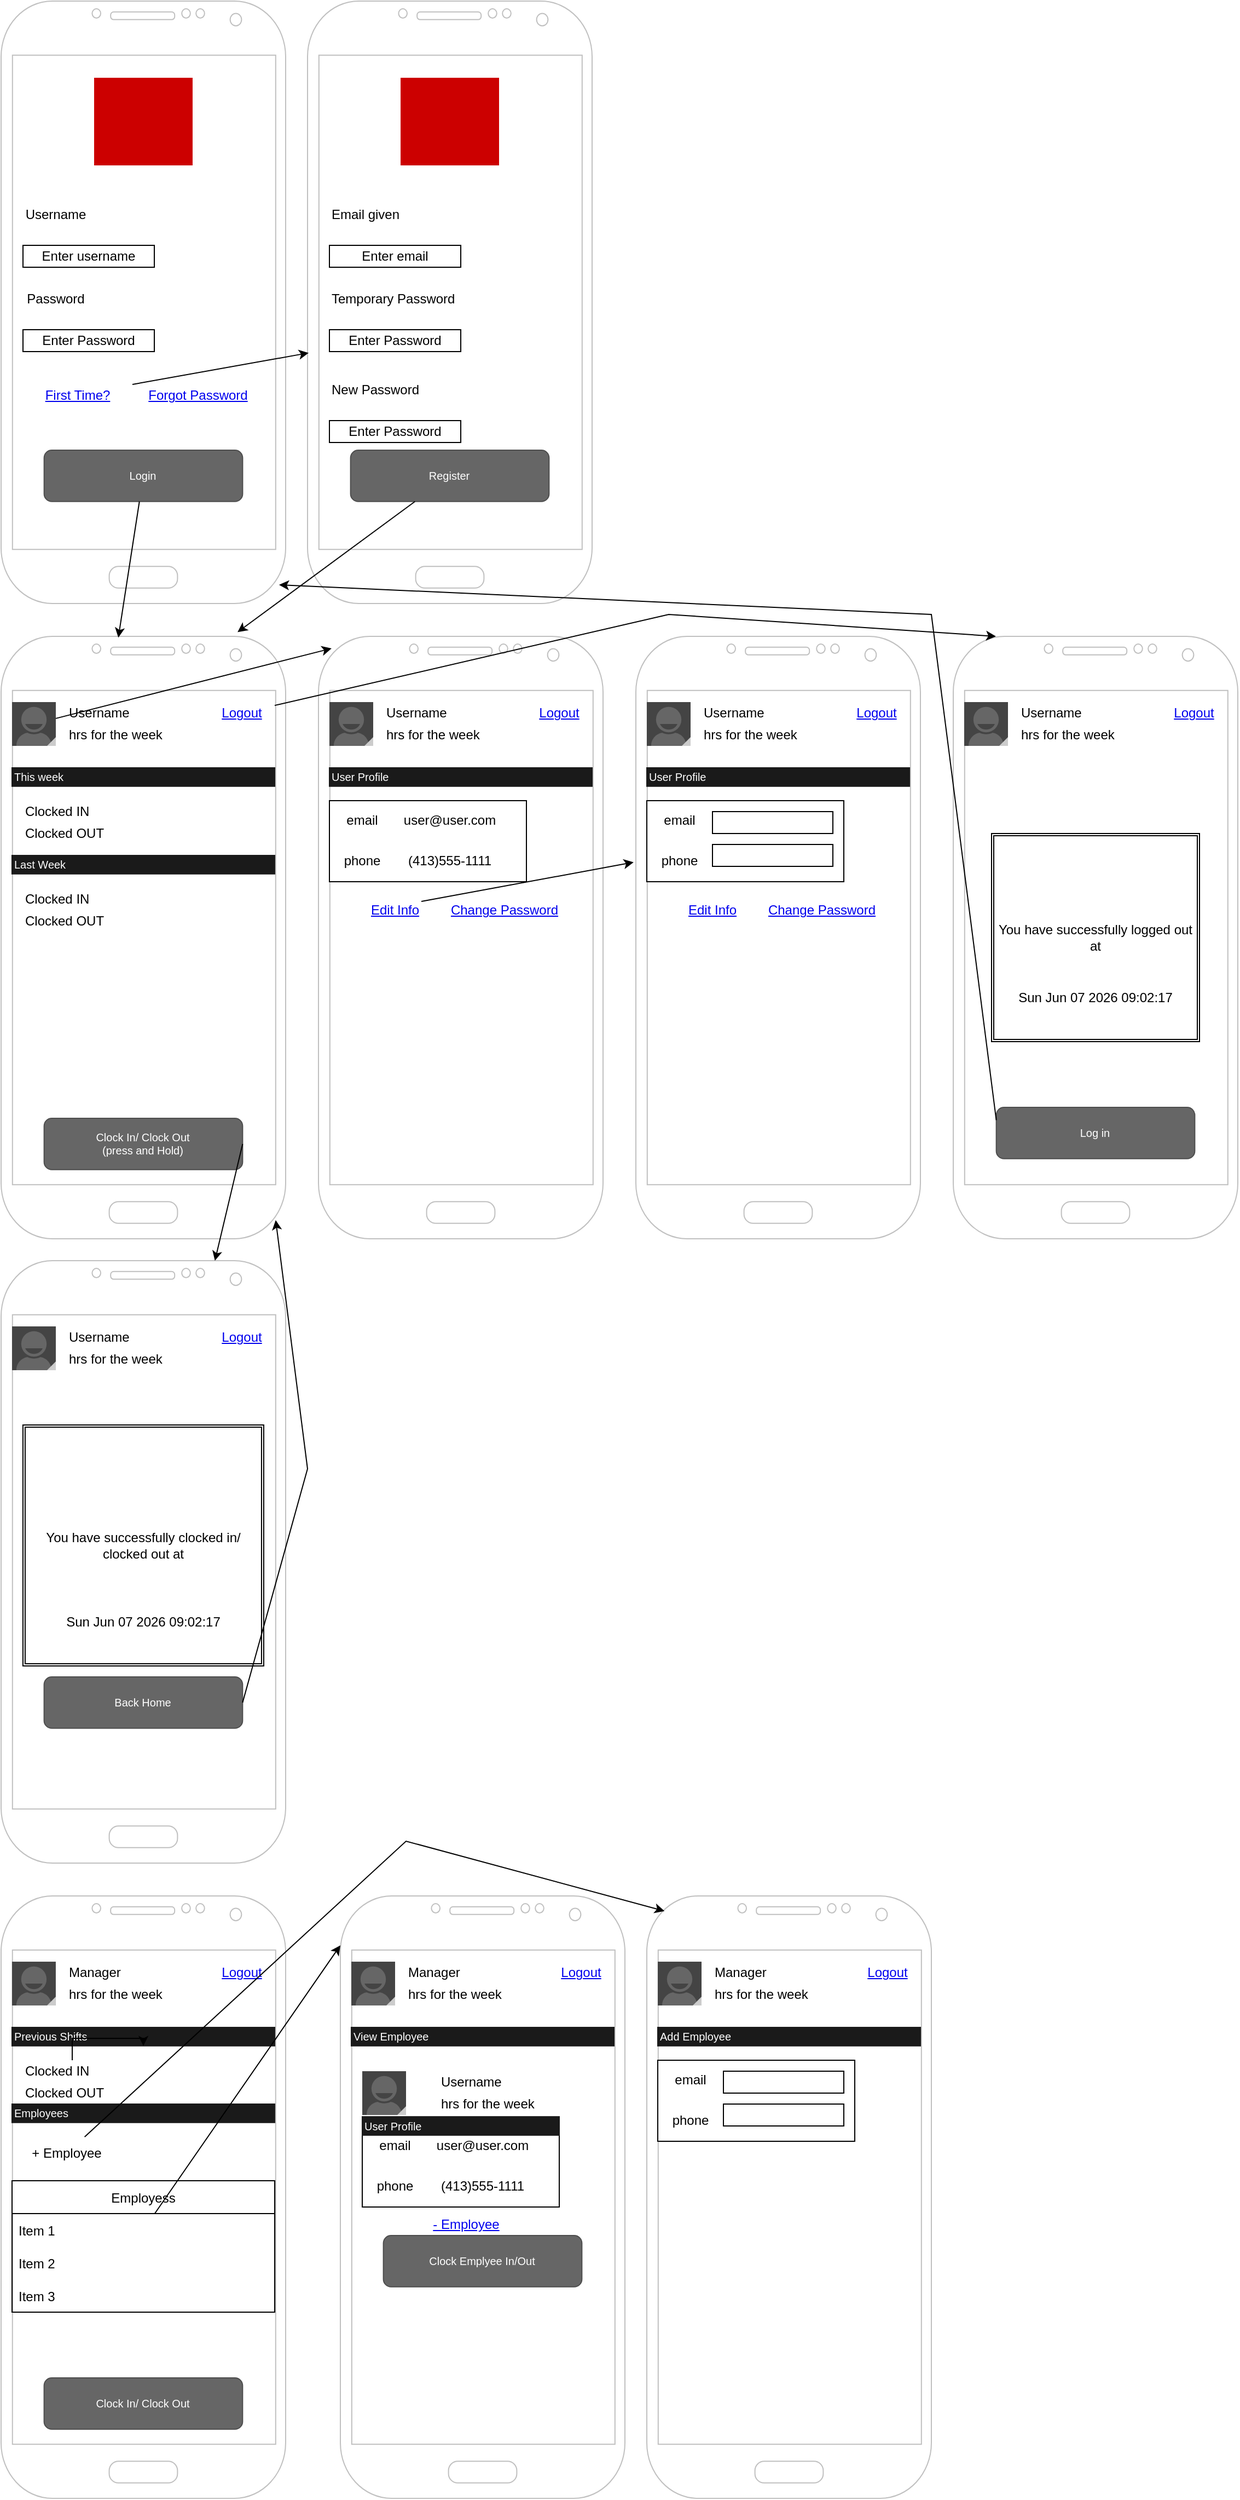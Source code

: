 <mxfile version="20.3.0" type="device"><diagram name="Page-1" id="03018318-947c-dd8e-b7a3-06fadd420f32"><mxGraphModel dx="1422" dy="865" grid="1" gridSize="10" guides="1" tooltips="1" connect="1" arrows="1" fold="1" page="1" pageScale="1" pageWidth="1100" pageHeight="850" background="#ffffff" math="0" shadow="0"><root><mxCell id="0"/><mxCell id="1" parent="0"/><object label="" Page="Login" id="pfdu6XXzdS_QAizjzjNZ-6"><mxCell style="verticalLabelPosition=bottom;verticalAlign=top;html=1;shadow=0;dashed=0;strokeWidth=1;shape=mxgraph.android.phone2;strokeColor=#c0c0c0;" parent="1" vertex="1"><mxGeometry x="10" y="120" width="260" height="550" as="geometry"/></mxCell></object><mxCell id="pfdu6XXzdS_QAizjzjNZ-2" value="Enter username" style="rounded=0;whiteSpace=wrap;html=1;" parent="1" vertex="1"><mxGeometry x="30" y="343" width="120" height="20" as="geometry"/></mxCell><mxCell id="pfdu6XXzdS_QAizjzjNZ-3" value="Username" style="text;html=1;strokeColor=none;fillColor=none;align=center;verticalAlign=middle;whiteSpace=wrap;rounded=0;" parent="1" vertex="1"><mxGeometry x="30" y="300" width="60" height="30" as="geometry"/></mxCell><mxCell id="pfdu6XXzdS_QAizjzjNZ-4" value="Password" style="text;html=1;strokeColor=none;fillColor=none;align=center;verticalAlign=middle;whiteSpace=wrap;rounded=0;" parent="1" vertex="1"><mxGeometry x="30" y="377" width="60" height="30" as="geometry"/></mxCell><mxCell id="pfdu6XXzdS_QAizjzjNZ-5" value="Enter Password" style="rounded=0;whiteSpace=wrap;html=1;" parent="1" vertex="1"><mxGeometry x="30" y="420" width="120" height="20" as="geometry"/></mxCell><object label="" Page="First Time" id="pfdu6XXzdS_QAizjzjNZ-8"><mxCell style="verticalLabelPosition=bottom;verticalAlign=top;html=1;shadow=0;dashed=0;strokeWidth=1;shape=mxgraph.android.phone2;strokeColor=#c0c0c0;" parent="1" vertex="1"><mxGeometry x="290" y="120" width="260" height="550" as="geometry"/></mxCell></object><object label="" Page="User Home" id="pfdu6XXzdS_QAizjzjNZ-9"><mxCell style="verticalLabelPosition=bottom;verticalAlign=top;html=1;shadow=0;dashed=0;strokeWidth=1;shape=mxgraph.android.phone2;strokeColor=#c0c0c0;" parent="1" vertex="1"><mxGeometry x="10" y="700" width="260" height="550" as="geometry"/></mxCell></object><mxCell id="pfdu6XXzdS_QAizjzjNZ-10" value="Clock In/ Clock Out&lt;br&gt;(press and Hold)" style="rounded=1;html=1;shadow=0;dashed=0;whiteSpace=wrap;fontSize=10;fillColor=#666666;align=center;strokeColor=#4D4D4D;fontColor=#ffffff;" parent="1" vertex="1"><mxGeometry x="49.31" y="1140" width="181.37" height="46.88" as="geometry"/></mxCell><mxCell id="pfdu6XXzdS_QAizjzjNZ-12" value="This week" style="whiteSpace=wrap;html=1;shadow=0;dashed=0;fontSize=10;align=left;fillColor=#1A1A1A;strokeColor=#1A1A1A;fontColor=#FFFFFF;" parent="1" vertex="1"><mxGeometry x="20" y="820" width="240" height="16.88" as="geometry"/></mxCell><mxCell id="pfdu6XXzdS_QAizjzjNZ-14" value="" style="verticalLabelPosition=bottom;verticalAlign=top;html=1;shadow=0;dashed=0;strokeWidth=1;shape=mxgraph.android.contact_badge_normal;sketch=0;" parent="1" vertex="1"><mxGeometry x="20" y="760" width="40" height="40" as="geometry"/></mxCell><mxCell id="pfdu6XXzdS_QAizjzjNZ-15" value="Username" style="text;html=1;strokeColor=none;fillColor=none;align=left;verticalAlign=middle;whiteSpace=wrap;rounded=0;" parent="1" vertex="1"><mxGeometry x="70" y="760" width="110" height="20" as="geometry"/></mxCell><mxCell id="pfdu6XXzdS_QAizjzjNZ-16" value="hrs for the week" style="text;html=1;strokeColor=none;fillColor=none;align=left;verticalAlign=middle;whiteSpace=wrap;rounded=0;" parent="1" vertex="1"><mxGeometry x="70" y="780" width="110" height="20" as="geometry"/></mxCell><mxCell id="pfdu6XXzdS_QAizjzjNZ-17" value="Clocked IN" style="text;html=1;strokeColor=none;fillColor=none;align=left;verticalAlign=middle;whiteSpace=wrap;rounded=0;" parent="1" vertex="1"><mxGeometry x="30" y="850" width="90" height="20" as="geometry"/></mxCell><mxCell id="pfdu6XXzdS_QAizjzjNZ-19" value="Clocked OUT" style="text;html=1;strokeColor=none;fillColor=none;align=left;verticalAlign=middle;whiteSpace=wrap;rounded=0;" parent="1" vertex="1"><mxGeometry x="30" y="870" width="90" height="20" as="geometry"/></mxCell><mxCell id="pfdu6XXzdS_QAizjzjNZ-20" value="" style="verticalLabelPosition=bottom;verticalAlign=top;html=1;shadow=0;dashed=0;strokeWidth=1;shape=mxgraph.android.phone2;strokeColor=#c0c0c0;" parent="1" vertex="1"><mxGeometry x="9.98" y="1850" width="260" height="550" as="geometry"/></mxCell><mxCell id="pfdu6XXzdS_QAizjzjNZ-21" value="Clock In/ Clock Out" style="rounded=1;html=1;shadow=0;dashed=0;whiteSpace=wrap;fontSize=10;fillColor=#666666;align=center;strokeColor=#4D4D4D;fontColor=#ffffff;" parent="1" vertex="1"><mxGeometry x="49.29" y="2290" width="181.37" height="46.88" as="geometry"/></mxCell><mxCell id="pfdu6XXzdS_QAizjzjNZ-22" value="Previous Shifts" style="whiteSpace=wrap;html=1;shadow=0;dashed=0;fontSize=10;align=left;fillColor=#1A1A1A;strokeColor=#1A1A1A;fontColor=#FFFFFF;" parent="1" vertex="1"><mxGeometry x="19.98" y="1970" width="240" height="16.88" as="geometry"/></mxCell><mxCell id="pfdu6XXzdS_QAizjzjNZ-26" value="" style="edgeStyle=orthogonalEdgeStyle;rounded=0;orthogonalLoop=1;jettySize=auto;html=1;" parent="1" source="pfdu6XXzdS_QAizjzjNZ-27" target="pfdu6XXzdS_QAizjzjNZ-22" edge="1"><mxGeometry relative="1" as="geometry"/></mxCell><mxCell id="pfdu6XXzdS_QAizjzjNZ-27" value="Clocked IN" style="text;html=1;strokeColor=none;fillColor=none;align=left;verticalAlign=middle;whiteSpace=wrap;rounded=0;" parent="1" vertex="1"><mxGeometry x="29.98" y="2000" width="90" height="20" as="geometry"/></mxCell><mxCell id="pfdu6XXzdS_QAizjzjNZ-28" value="Clocked OUT" style="text;html=1;strokeColor=none;fillColor=none;align=left;verticalAlign=middle;whiteSpace=wrap;rounded=0;" parent="1" vertex="1"><mxGeometry x="29.98" y="2020" width="90" height="20" as="geometry"/></mxCell><mxCell id="pfdu6XXzdS_QAizjzjNZ-29" value="Employees" style="whiteSpace=wrap;html=1;shadow=0;dashed=0;fontSize=10;align=left;fillColor=#1A1A1A;strokeColor=#1A1A1A;fontColor=#FFFFFF;" parent="1" vertex="1"><mxGeometry x="19.97" y="2040" width="240" height="16.88" as="geometry"/></mxCell><mxCell id="pfdu6XXzdS_QAizjzjNZ-30" value="Employess" style="swimlane;fontStyle=0;childLayout=stackLayout;horizontal=1;startSize=30;horizontalStack=0;resizeParent=1;resizeParentMax=0;resizeLast=0;collapsible=1;marginBottom=0;" parent="1" vertex="1"><mxGeometry x="20" y="2110" width="240" height="120" as="geometry"><mxRectangle x="20" y="2110" width="60" height="30" as="alternateBounds"/></mxGeometry></mxCell><mxCell id="pfdu6XXzdS_QAizjzjNZ-31" value="Item 1" style="text;strokeColor=none;fillColor=none;align=left;verticalAlign=middle;spacingLeft=4;spacingRight=4;overflow=hidden;points=[[0,0.5],[1,0.5]];portConstraint=eastwest;rotatable=0;" parent="pfdu6XXzdS_QAizjzjNZ-30" vertex="1"><mxGeometry y="30" width="240" height="30" as="geometry"/></mxCell><mxCell id="pfdu6XXzdS_QAizjzjNZ-32" value="Item 2" style="text;strokeColor=none;fillColor=none;align=left;verticalAlign=middle;spacingLeft=4;spacingRight=4;overflow=hidden;points=[[0,0.5],[1,0.5]];portConstraint=eastwest;rotatable=0;" parent="pfdu6XXzdS_QAizjzjNZ-30" vertex="1"><mxGeometry y="60" width="240" height="30" as="geometry"/></mxCell><mxCell id="pfdu6XXzdS_QAizjzjNZ-33" value="Item 3" style="text;strokeColor=none;fillColor=none;align=left;verticalAlign=middle;spacingLeft=4;spacingRight=4;overflow=hidden;points=[[0,0.5],[1,0.5]];portConstraint=eastwest;rotatable=0;" parent="pfdu6XXzdS_QAizjzjNZ-30" vertex="1"><mxGeometry y="90" width="240" height="30" as="geometry"/></mxCell><object label="" Page="User Profile" id="pfdu6XXzdS_QAizjzjNZ-34"><mxCell style="verticalLabelPosition=bottom;verticalAlign=top;html=1;shadow=0;dashed=0;strokeWidth=1;shape=mxgraph.android.phone2;strokeColor=#c0c0c0;" parent="1" vertex="1"><mxGeometry x="300" y="700" width="260" height="550" as="geometry"/></mxCell></object><mxCell id="pfdu6XXzdS_QAizjzjNZ-37" value="" style="verticalLabelPosition=bottom;verticalAlign=top;html=1;shadow=0;dashed=0;strokeWidth=1;shape=mxgraph.android.contact_badge_normal;sketch=0;" parent="1" vertex="1"><mxGeometry x="310" y="760" width="40" height="40" as="geometry"/></mxCell><mxCell id="pfdu6XXzdS_QAizjzjNZ-38" value="Username" style="text;html=1;strokeColor=none;fillColor=none;align=left;verticalAlign=middle;whiteSpace=wrap;rounded=0;" parent="1" vertex="1"><mxGeometry x="360" y="760" width="110" height="20" as="geometry"/></mxCell><mxCell id="pfdu6XXzdS_QAizjzjNZ-39" value="hrs for the week" style="text;html=1;strokeColor=none;fillColor=none;align=left;verticalAlign=middle;whiteSpace=wrap;rounded=0;" parent="1" vertex="1"><mxGeometry x="360" y="780" width="110" height="20" as="geometry"/></mxCell><mxCell id="pfdu6XXzdS_QAizjzjNZ-43" value="User Profile" style="whiteSpace=wrap;html=1;shadow=0;dashed=0;fontSize=10;align=left;fillColor=#1A1A1A;strokeColor=#1A1A1A;fontColor=#FFFFFF;" parent="1" vertex="1"><mxGeometry x="310" y="820" width="240" height="16.88" as="geometry"/></mxCell><mxCell id="pfdu6XXzdS_QAizjzjNZ-44" value="" style="shape=table;html=1;whiteSpace=wrap;startSize=0;container=1;collapsible=0;childLayout=tableLayout;columnLines=0;rowLines=0;" parent="1" vertex="1"><mxGeometry x="310" y="850" width="180" height="74" as="geometry"/></mxCell><mxCell id="pfdu6XXzdS_QAizjzjNZ-45" value="" style="shape=tableRow;horizontal=0;startSize=0;swimlaneHead=0;swimlaneBody=0;top=0;left=0;bottom=0;right=0;collapsible=0;dropTarget=0;fillColor=none;points=[[0,0.5],[1,0.5]];portConstraint=eastwest;" parent="pfdu6XXzdS_QAizjzjNZ-44" vertex="1"><mxGeometry width="180" height="36" as="geometry"/></mxCell><mxCell id="pfdu6XXzdS_QAizjzjNZ-46" value="email" style="shape=partialRectangle;html=1;whiteSpace=wrap;connectable=0;fillColor=none;top=0;left=0;bottom=0;right=0;overflow=hidden;fontSize=12;" parent="pfdu6XXzdS_QAizjzjNZ-45" vertex="1"><mxGeometry width="60" height="36" as="geometry"><mxRectangle width="60" height="36" as="alternateBounds"/></mxGeometry></mxCell><mxCell id="pfdu6XXzdS_QAizjzjNZ-47" value="user@user.com" style="shape=partialRectangle;html=1;whiteSpace=wrap;connectable=0;fillColor=none;top=0;left=0;bottom=0;right=0;overflow=hidden;fontSize=12;" parent="pfdu6XXzdS_QAizjzjNZ-45" vertex="1"><mxGeometry x="60" width="100" height="36" as="geometry"><mxRectangle width="100" height="36" as="alternateBounds"/></mxGeometry></mxCell><mxCell id="pfdu6XXzdS_QAizjzjNZ-48" value="" style="shape=partialRectangle;html=1;whiteSpace=wrap;connectable=0;fillColor=none;top=0;left=0;bottom=0;right=0;overflow=hidden;fontSize=12;" parent="pfdu6XXzdS_QAizjzjNZ-45" vertex="1"><mxGeometry x="160" width="20" height="36" as="geometry"><mxRectangle width="20" height="36" as="alternateBounds"/></mxGeometry></mxCell><mxCell id="pfdu6XXzdS_QAizjzjNZ-49" value="" style="shape=tableRow;horizontal=0;startSize=0;swimlaneHead=0;swimlaneBody=0;top=0;left=0;bottom=0;right=0;collapsible=0;dropTarget=0;fillColor=none;points=[[0,0.5],[1,0.5]];portConstraint=eastwest;" parent="pfdu6XXzdS_QAizjzjNZ-44" vertex="1"><mxGeometry y="36" width="180" height="38" as="geometry"/></mxCell><mxCell id="pfdu6XXzdS_QAizjzjNZ-50" value="phone" style="shape=partialRectangle;html=1;whiteSpace=wrap;connectable=0;fillColor=none;top=0;left=0;bottom=0;right=0;overflow=hidden;fontSize=12;" parent="pfdu6XXzdS_QAizjzjNZ-49" vertex="1"><mxGeometry width="60" height="38" as="geometry"><mxRectangle width="60" height="38" as="alternateBounds"/></mxGeometry></mxCell><mxCell id="pfdu6XXzdS_QAizjzjNZ-51" value="(413)555-1111" style="shape=partialRectangle;html=1;whiteSpace=wrap;connectable=0;fillColor=none;top=0;left=0;bottom=0;right=0;overflow=hidden;fontSize=12;" parent="pfdu6XXzdS_QAizjzjNZ-49" vertex="1"><mxGeometry x="60" width="100" height="38" as="geometry"><mxRectangle width="100" height="38" as="alternateBounds"/></mxGeometry></mxCell><mxCell id="pfdu6XXzdS_QAizjzjNZ-52" value="" style="shape=partialRectangle;html=1;whiteSpace=wrap;connectable=0;fillColor=none;top=0;left=0;bottom=0;right=0;overflow=hidden;fontSize=12;" parent="pfdu6XXzdS_QAizjzjNZ-49" vertex="1"><mxGeometry x="160" width="20" height="38" as="geometry"><mxRectangle width="20" height="38" as="alternateBounds"/></mxGeometry></mxCell><mxCell id="pfdu6XXzdS_QAizjzjNZ-57" style="edgeStyle=orthogonalEdgeStyle;rounded=0;orthogonalLoop=1;jettySize=auto;html=1;exitX=1;exitY=0.5;exitDx=0;exitDy=0;" parent="pfdu6XXzdS_QAizjzjNZ-44" source="pfdu6XXzdS_QAizjzjNZ-45" target="pfdu6XXzdS_QAizjzjNZ-45" edge="1"><mxGeometry relative="1" as="geometry"/></mxCell><UserObject label="Logout" link="https://www.draw.io" id="pfdu6XXzdS_QAizjzjNZ-70"><mxCell style="text;html=1;strokeColor=none;fillColor=none;whiteSpace=wrap;align=center;verticalAlign=middle;fontColor=#0000EE;fontStyle=4;" parent="1" vertex="1"><mxGeometry x="200" y="760" width="60" height="20" as="geometry"/></mxCell></UserObject><UserObject label="Logout" link="https://www.draw.io" id="pfdu6XXzdS_QAizjzjNZ-71"><mxCell style="text;html=1;strokeColor=none;fillColor=none;whiteSpace=wrap;align=center;verticalAlign=middle;fontColor=#0000EE;fontStyle=4;" parent="1" vertex="1"><mxGeometry x="490" y="760" width="60" height="20" as="geometry"/></mxCell></UserObject><UserObject label="Edit Info" link="https://www.draw.io" id="pfdu6XXzdS_QAizjzjNZ-72"><mxCell style="text;html=1;strokeColor=none;fillColor=none;whiteSpace=wrap;align=center;verticalAlign=middle;fontColor=#0000EE;fontStyle=4;" parent="1" vertex="1"><mxGeometry x="340" y="940" width="60" height="20" as="geometry"/></mxCell></UserObject><UserObject label="Change Password" link="https://www.draw.io" id="pfdu6XXzdS_QAizjzjNZ-73"><mxCell style="text;html=1;strokeColor=none;fillColor=none;whiteSpace=wrap;align=center;verticalAlign=middle;fontColor=#0000EE;fontStyle=4;" parent="1" vertex="1"><mxGeometry x="410" y="940" width="120" height="20" as="geometry"/></mxCell></UserObject><mxCell id="pfdu6XXzdS_QAizjzjNZ-74" value="" style="verticalLabelPosition=bottom;verticalAlign=top;html=1;shadow=0;dashed=0;strokeWidth=1;strokeColor=none;shape=rect;fillColor=#cc0000;" parent="1" vertex="1"><mxGeometry x="94.99" y="190" width="89.99" height="80" as="geometry"/></mxCell><UserObject label="First Time?" link="https://www.draw.io" id="pfdu6XXzdS_QAizjzjNZ-75"><mxCell style="text;html=1;strokeColor=none;fillColor=none;whiteSpace=wrap;align=center;verticalAlign=middle;fontColor=#0000EE;fontStyle=4;" parent="1" vertex="1"><mxGeometry x="30" y="460" width="100" height="40" as="geometry"/></mxCell></UserObject><mxCell id="pfdu6XXzdS_QAizjzjNZ-76" value="Enter email" style="rounded=0;whiteSpace=wrap;html=1;" parent="1" vertex="1"><mxGeometry x="310" y="343" width="120" height="20" as="geometry"/></mxCell><mxCell id="pfdu6XXzdS_QAizjzjNZ-77" value="Email given&amp;nbsp;" style="text;html=1;strokeColor=none;fillColor=none;align=left;verticalAlign=middle;whiteSpace=wrap;rounded=0;" parent="1" vertex="1"><mxGeometry x="310" y="300" width="110" height="30" as="geometry"/></mxCell><mxCell id="pfdu6XXzdS_QAizjzjNZ-78" value="Temporary Password" style="text;html=1;strokeColor=none;fillColor=none;align=left;verticalAlign=middle;whiteSpace=wrap;rounded=0;" parent="1" vertex="1"><mxGeometry x="310" y="377" width="180" height="30" as="geometry"/></mxCell><mxCell id="pfdu6XXzdS_QAizjzjNZ-79" value="Enter Password" style="rounded=0;whiteSpace=wrap;html=1;" parent="1" vertex="1"><mxGeometry x="310" y="420" width="120" height="20" as="geometry"/></mxCell><mxCell id="pfdu6XXzdS_QAizjzjNZ-80" value="Login" style="rounded=1;html=1;shadow=0;dashed=0;whiteSpace=wrap;fontSize=10;fillColor=#666666;align=center;strokeColor=#4D4D4D;fontColor=#ffffff;" parent="1" vertex="1"><mxGeometry x="49.32" y="530" width="181.37" height="46.88" as="geometry"/></mxCell><mxCell id="pfdu6XXzdS_QAizjzjNZ-81" value="Register" style="rounded=1;html=1;shadow=0;dashed=0;whiteSpace=wrap;fontSize=10;fillColor=#666666;align=center;strokeColor=#4D4D4D;fontColor=#ffffff;" parent="1" vertex="1"><mxGeometry x="329.32" y="530" width="181.37" height="46.88" as="geometry"/></mxCell><mxCell id="pfdu6XXzdS_QAizjzjNZ-82" value="" style="verticalLabelPosition=bottom;verticalAlign=top;html=1;shadow=0;dashed=0;strokeWidth=1;strokeColor=none;shape=rect;fillColor=#cc0000;" parent="1" vertex="1"><mxGeometry x="375.01" y="190" width="89.99" height="80" as="geometry"/></mxCell><UserObject label="Forgot Password" link="https://www.draw.io" id="pfdu6XXzdS_QAizjzjNZ-83"><mxCell style="text;html=1;strokeColor=none;fillColor=none;whiteSpace=wrap;align=center;verticalAlign=middle;fontColor=#0000EE;fontStyle=4;" parent="1" vertex="1"><mxGeometry x="140" y="460" width="100" height="40" as="geometry"/></mxCell></UserObject><object label="" Page="Clock success" id="pfdu6XXzdS_QAizjzjNZ-84"><mxCell style="verticalLabelPosition=bottom;verticalAlign=top;html=1;shadow=0;dashed=0;strokeWidth=1;shape=mxgraph.android.phone2;strokeColor=#c0c0c0;" parent="1" vertex="1"><mxGeometry x="10" y="1270" width="260" height="550" as="geometry"/></mxCell></object><mxCell id="pfdu6XXzdS_QAizjzjNZ-85" value="" style="verticalLabelPosition=bottom;verticalAlign=top;html=1;shadow=0;dashed=0;strokeWidth=1;shape=mxgraph.android.contact_badge_normal;sketch=0;" parent="1" vertex="1"><mxGeometry x="20" y="1330" width="40" height="40" as="geometry"/></mxCell><mxCell id="pfdu6XXzdS_QAizjzjNZ-86" value="Username" style="text;html=1;strokeColor=none;fillColor=none;align=left;verticalAlign=middle;whiteSpace=wrap;rounded=0;" parent="1" vertex="1"><mxGeometry x="70" y="1330" width="110" height="20" as="geometry"/></mxCell><mxCell id="pfdu6XXzdS_QAizjzjNZ-87" value="hrs for the week" style="text;html=1;strokeColor=none;fillColor=none;align=left;verticalAlign=middle;whiteSpace=wrap;rounded=0;" parent="1" vertex="1"><mxGeometry x="70" y="1350" width="110" height="20" as="geometry"/></mxCell><UserObject label="Logout" link="https://www.draw.io" id="pfdu6XXzdS_QAizjzjNZ-99"><mxCell style="text;html=1;strokeColor=none;fillColor=none;whiteSpace=wrap;align=center;verticalAlign=middle;fontColor=#0000EE;fontStyle=4;" parent="1" vertex="1"><mxGeometry x="200" y="1330" width="60" height="20" as="geometry"/></mxCell></UserObject><mxCell id="pfdu6XXzdS_QAizjzjNZ-102" value="You have successfully clocked in/ clocked out at" style="shape=ext;double=1;whiteSpace=wrap;html=1;aspect=fixed;" parent="1" vertex="1"><mxGeometry x="29.97" y="1420" width="220" height="220" as="geometry"/></mxCell><UserObject label="%date{ddd mmm dd yyyy HH:MM:ss}%" placeholders="1" id="pfdu6XXzdS_QAizjzjNZ-103"><mxCell style="text;html=1;strokeColor=none;fillColor=none;align=center;verticalAlign=middle;whiteSpace=wrap;overflow=hidden;" parent="1" vertex="1"><mxGeometry x="60" y="1590" width="160" height="20" as="geometry"/></mxCell></UserObject><mxCell id="pfdu6XXzdS_QAizjzjNZ-107" value="" style="endArrow=classic;html=1;rounded=0;exitX=1;exitY=0.5;exitDx=0;exitDy=0;" parent="1" source="pfdu6XXzdS_QAizjzjNZ-10" target="pfdu6XXzdS_QAizjzjNZ-84" edge="1"><mxGeometry width="50" height="50" relative="1" as="geometry"><mxPoint x="650" y="930" as="sourcePoint"/><mxPoint x="700" y="880" as="targetPoint"/><Array as="points"/></mxGeometry></mxCell><mxCell id="pfdu6XXzdS_QAizjzjNZ-108" value="" style="endArrow=classic;html=1;rounded=0;entryX=0.046;entryY=0.02;entryDx=0;entryDy=0;entryPerimeter=0;" parent="1" source="pfdu6XXzdS_QAizjzjNZ-14" target="pfdu6XXzdS_QAizjzjNZ-34" edge="1"><mxGeometry width="50" height="50" relative="1" as="geometry"><mxPoint x="650" y="930" as="sourcePoint"/><mxPoint x="700" y="880" as="targetPoint"/></mxGeometry></mxCell><object label="" Page="Log out success" id="pfdu6XXzdS_QAizjzjNZ-109"><mxCell style="verticalLabelPosition=bottom;verticalAlign=top;html=1;shadow=0;dashed=0;strokeWidth=1;shape=mxgraph.android.phone2;strokeColor=#c0c0c0;" parent="1" vertex="1"><mxGeometry x="880" y="700" width="260" height="550" as="geometry"/></mxCell></object><mxCell id="pfdu6XXzdS_QAizjzjNZ-110" value="" style="verticalLabelPosition=bottom;verticalAlign=top;html=1;shadow=0;dashed=0;strokeWidth=1;shape=mxgraph.android.contact_badge_normal;sketch=0;" parent="1" vertex="1"><mxGeometry x="890" y="760" width="40" height="40" as="geometry"/></mxCell><mxCell id="pfdu6XXzdS_QAizjzjNZ-111" value="Username" style="text;html=1;strokeColor=none;fillColor=none;align=left;verticalAlign=middle;whiteSpace=wrap;rounded=0;" parent="1" vertex="1"><mxGeometry x="940" y="760" width="110" height="20" as="geometry"/></mxCell><mxCell id="pfdu6XXzdS_QAizjzjNZ-112" value="hrs for the week" style="text;html=1;strokeColor=none;fillColor=none;align=left;verticalAlign=middle;whiteSpace=wrap;rounded=0;" parent="1" vertex="1"><mxGeometry x="940" y="780" width="110" height="20" as="geometry"/></mxCell><UserObject label="Logout" link="https://www.draw.io" id="pfdu6XXzdS_QAizjzjNZ-113"><mxCell style="text;html=1;strokeColor=none;fillColor=none;whiteSpace=wrap;align=center;verticalAlign=middle;fontColor=#0000EE;fontStyle=4;" parent="1" vertex="1"><mxGeometry x="1070" y="760" width="60" height="20" as="geometry"/></mxCell></UserObject><mxCell id="pfdu6XXzdS_QAizjzjNZ-114" value="You have successfully logged out at" style="shape=ext;double=1;whiteSpace=wrap;html=1;aspect=fixed;" parent="1" vertex="1"><mxGeometry x="915" y="880" width="190" height="190" as="geometry"/></mxCell><UserObject label="%date{ddd mmm dd yyyy HH:MM:ss}%" placeholders="1" id="pfdu6XXzdS_QAizjzjNZ-115"><mxCell style="text;html=1;strokeColor=none;fillColor=none;align=center;verticalAlign=middle;whiteSpace=wrap;overflow=hidden;" parent="1" vertex="1"><mxGeometry x="930" y="1020" width="160" height="20" as="geometry"/></mxCell></UserObject><mxCell id="pfdu6XXzdS_QAizjzjNZ-116" value="" style="endArrow=classic;html=1;rounded=0;entryX=0.15;entryY=0;entryDx=0;entryDy=0;entryPerimeter=0;" parent="1" source="pfdu6XXzdS_QAizjzjNZ-70" target="pfdu6XXzdS_QAizjzjNZ-109" edge="1"><mxGeometry width="50" height="50" relative="1" as="geometry"><mxPoint x="650" y="930" as="sourcePoint"/><mxPoint x="700" y="880" as="targetPoint"/><Array as="points"><mxPoint x="620" y="680"/></Array></mxGeometry></mxCell><object label="" Page="Edit Profile" id="pfdu6XXzdS_QAizjzjNZ-117"><mxCell style="verticalLabelPosition=bottom;verticalAlign=top;html=1;shadow=0;dashed=0;strokeWidth=1;shape=mxgraph.android.phone2;strokeColor=#c0c0c0;" parent="1" vertex="1"><mxGeometry x="590" y="700" width="260" height="550" as="geometry"/></mxCell></object><mxCell id="pfdu6XXzdS_QAizjzjNZ-118" value="" style="verticalLabelPosition=bottom;verticalAlign=top;html=1;shadow=0;dashed=0;strokeWidth=1;shape=mxgraph.android.contact_badge_normal;sketch=0;" parent="1" vertex="1"><mxGeometry x="600" y="760" width="40" height="40" as="geometry"/></mxCell><mxCell id="pfdu6XXzdS_QAizjzjNZ-119" value="Username" style="text;html=1;strokeColor=none;fillColor=none;align=left;verticalAlign=middle;whiteSpace=wrap;rounded=0;" parent="1" vertex="1"><mxGeometry x="650" y="760" width="110" height="20" as="geometry"/></mxCell><mxCell id="pfdu6XXzdS_QAizjzjNZ-120" value="hrs for the week" style="text;html=1;strokeColor=none;fillColor=none;align=left;verticalAlign=middle;whiteSpace=wrap;rounded=0;" parent="1" vertex="1"><mxGeometry x="650" y="780" width="110" height="20" as="geometry"/></mxCell><mxCell id="pfdu6XXzdS_QAizjzjNZ-121" value="User Profile" style="whiteSpace=wrap;html=1;shadow=0;dashed=0;fontSize=10;align=left;fillColor=#1A1A1A;strokeColor=#1A1A1A;fontColor=#FFFFFF;" parent="1" vertex="1"><mxGeometry x="600" y="820" width="240" height="16.88" as="geometry"/></mxCell><mxCell id="pfdu6XXzdS_QAizjzjNZ-122" value="" style="shape=table;html=1;whiteSpace=wrap;startSize=0;container=1;collapsible=0;childLayout=tableLayout;columnLines=0;rowLines=0;" parent="1" vertex="1"><mxGeometry x="600" y="850" width="180" height="74" as="geometry"/></mxCell><mxCell id="pfdu6XXzdS_QAizjzjNZ-123" value="" style="shape=tableRow;horizontal=0;startSize=0;swimlaneHead=0;swimlaneBody=0;top=0;left=0;bottom=0;right=0;collapsible=0;dropTarget=0;fillColor=none;points=[[0,0.5],[1,0.5]];portConstraint=eastwest;" parent="pfdu6XXzdS_QAizjzjNZ-122" vertex="1"><mxGeometry width="180" height="36" as="geometry"/></mxCell><mxCell id="pfdu6XXzdS_QAizjzjNZ-124" value="email" style="shape=partialRectangle;html=1;whiteSpace=wrap;connectable=0;fillColor=none;top=0;left=0;bottom=0;right=0;overflow=hidden;fontSize=12;" parent="pfdu6XXzdS_QAizjzjNZ-123" vertex="1"><mxGeometry width="60" height="36" as="geometry"><mxRectangle width="60" height="36" as="alternateBounds"/></mxGeometry></mxCell><mxCell id="pfdu6XXzdS_QAizjzjNZ-125" value="" style="shape=partialRectangle;html=1;whiteSpace=wrap;connectable=0;fillColor=none;top=0;left=0;bottom=0;right=0;overflow=hidden;fontSize=12;" parent="pfdu6XXzdS_QAizjzjNZ-123" vertex="1"><mxGeometry x="60" width="100" height="36" as="geometry"><mxRectangle width="100" height="36" as="alternateBounds"/></mxGeometry></mxCell><mxCell id="pfdu6XXzdS_QAizjzjNZ-126" value="" style="shape=partialRectangle;html=1;whiteSpace=wrap;connectable=0;fillColor=none;top=0;left=0;bottom=0;right=0;overflow=hidden;fontSize=12;" parent="pfdu6XXzdS_QAizjzjNZ-123" vertex="1"><mxGeometry x="160" width="20" height="36" as="geometry"><mxRectangle width="20" height="36" as="alternateBounds"/></mxGeometry></mxCell><mxCell id="pfdu6XXzdS_QAizjzjNZ-127" value="" style="shape=tableRow;horizontal=0;startSize=0;swimlaneHead=0;swimlaneBody=0;top=0;left=0;bottom=0;right=0;collapsible=0;dropTarget=0;fillColor=none;points=[[0,0.5],[1,0.5]];portConstraint=eastwest;" parent="pfdu6XXzdS_QAizjzjNZ-122" vertex="1"><mxGeometry y="36" width="180" height="38" as="geometry"/></mxCell><mxCell id="pfdu6XXzdS_QAizjzjNZ-128" value="phone" style="shape=partialRectangle;html=1;whiteSpace=wrap;connectable=0;fillColor=none;top=0;left=0;bottom=0;right=0;overflow=hidden;fontSize=12;" parent="pfdu6XXzdS_QAizjzjNZ-127" vertex="1"><mxGeometry width="60" height="38" as="geometry"><mxRectangle width="60" height="38" as="alternateBounds"/></mxGeometry></mxCell><mxCell id="pfdu6XXzdS_QAizjzjNZ-129" value="" style="shape=partialRectangle;html=1;whiteSpace=wrap;connectable=0;fillColor=none;top=0;left=0;bottom=0;right=0;overflow=hidden;fontSize=12;" parent="pfdu6XXzdS_QAizjzjNZ-127" vertex="1"><mxGeometry x="60" width="100" height="38" as="geometry"><mxRectangle width="100" height="38" as="alternateBounds"/></mxGeometry></mxCell><mxCell id="pfdu6XXzdS_QAizjzjNZ-130" value="" style="shape=partialRectangle;html=1;whiteSpace=wrap;connectable=0;fillColor=none;top=0;left=0;bottom=0;right=0;overflow=hidden;fontSize=12;" parent="pfdu6XXzdS_QAizjzjNZ-127" vertex="1"><mxGeometry x="160" width="20" height="38" as="geometry"><mxRectangle width="20" height="38" as="alternateBounds"/></mxGeometry></mxCell><mxCell id="pfdu6XXzdS_QAizjzjNZ-131" style="edgeStyle=orthogonalEdgeStyle;rounded=0;orthogonalLoop=1;jettySize=auto;html=1;exitX=1;exitY=0.5;exitDx=0;exitDy=0;" parent="pfdu6XXzdS_QAizjzjNZ-122" source="pfdu6XXzdS_QAizjzjNZ-123" target="pfdu6XXzdS_QAizjzjNZ-123" edge="1"><mxGeometry relative="1" as="geometry"/></mxCell><UserObject label="Logout" link="https://www.draw.io" id="pfdu6XXzdS_QAizjzjNZ-132"><mxCell style="text;html=1;strokeColor=none;fillColor=none;whiteSpace=wrap;align=center;verticalAlign=middle;fontColor=#0000EE;fontStyle=4;" parent="1" vertex="1"><mxGeometry x="780" y="760" width="60" height="20" as="geometry"/></mxCell></UserObject><UserObject label="Edit Info" link="https://www.draw.io" id="pfdu6XXzdS_QAizjzjNZ-133"><mxCell style="text;html=1;strokeColor=none;fillColor=none;whiteSpace=wrap;align=center;verticalAlign=middle;fontColor=#0000EE;fontStyle=4;" parent="1" vertex="1"><mxGeometry x="630" y="940" width="60" height="20" as="geometry"/></mxCell></UserObject><UserObject label="Change Password" link="https://www.draw.io" id="pfdu6XXzdS_QAizjzjNZ-134"><mxCell style="text;html=1;strokeColor=none;fillColor=none;whiteSpace=wrap;align=center;verticalAlign=middle;fontColor=#0000EE;fontStyle=4;" parent="1" vertex="1"><mxGeometry x="700" y="940" width="120" height="20" as="geometry"/></mxCell></UserObject><mxCell id="pfdu6XXzdS_QAizjzjNZ-135" value="" style="rounded=0;whiteSpace=wrap;html=1;" parent="1" vertex="1"><mxGeometry x="660" y="860" width="110" height="20" as="geometry"/></mxCell><mxCell id="pfdu6XXzdS_QAizjzjNZ-137" value="" style="rounded=0;whiteSpace=wrap;html=1;" parent="1" vertex="1"><mxGeometry x="660" y="890" width="110" height="20" as="geometry"/></mxCell><mxCell id="pfdu6XXzdS_QAizjzjNZ-138" value="" style="endArrow=classic;html=1;rounded=0;exitX=0.9;exitY=0.1;exitDx=0;exitDy=0;exitPerimeter=0;entryX=-0.008;entryY=0.375;entryDx=0;entryDy=0;entryPerimeter=0;" parent="1" source="pfdu6XXzdS_QAizjzjNZ-72" target="pfdu6XXzdS_QAizjzjNZ-117" edge="1"><mxGeometry width="50" height="50" relative="1" as="geometry"><mxPoint x="920" y="920" as="sourcePoint"/><mxPoint x="970" y="870" as="targetPoint"/><Array as="points"/></mxGeometry></mxCell><mxCell id="pfdu6XXzdS_QAizjzjNZ-139" value="" style="endArrow=classic;html=1;rounded=0;entryX=0.412;entryY=0.002;entryDx=0;entryDy=0;entryPerimeter=0;" parent="1" source="pfdu6XXzdS_QAizjzjNZ-80" target="pfdu6XXzdS_QAizjzjNZ-9" edge="1"><mxGeometry width="50" height="50" relative="1" as="geometry"><mxPoint x="580" y="500" as="sourcePoint"/><mxPoint x="630" y="450" as="targetPoint"/></mxGeometry></mxCell><mxCell id="pfdu6XXzdS_QAizjzjNZ-140" value="" style="endArrow=classic;html=1;rounded=0;exitX=1;exitY=0.25;exitDx=0;exitDy=0;entryX=0.004;entryY=0.584;entryDx=0;entryDy=0;entryPerimeter=0;" parent="1" source="pfdu6XXzdS_QAizjzjNZ-75" target="pfdu6XXzdS_QAizjzjNZ-8" edge="1"><mxGeometry width="50" height="50" relative="1" as="geometry"><mxPoint x="580" y="500" as="sourcePoint"/><mxPoint x="630" y="450" as="targetPoint"/></mxGeometry></mxCell><mxCell id="pfdu6XXzdS_QAizjzjNZ-141" value="" style="endArrow=classic;html=1;rounded=0;entryX=0.831;entryY=-0.007;entryDx=0;entryDy=0;entryPerimeter=0;" parent="1" source="pfdu6XXzdS_QAizjzjNZ-81" target="pfdu6XXzdS_QAizjzjNZ-9" edge="1"><mxGeometry width="50" height="50" relative="1" as="geometry"><mxPoint x="580" y="700" as="sourcePoint"/><mxPoint x="630" y="650" as="targetPoint"/></mxGeometry></mxCell><mxCell id="pfdu6XXzdS_QAizjzjNZ-142" value="Back Home" style="rounded=1;html=1;shadow=0;dashed=0;whiteSpace=wrap;fontSize=10;fillColor=#666666;align=center;strokeColor=#4D4D4D;fontColor=#ffffff;" parent="1" vertex="1"><mxGeometry x="49.29" y="1650" width="181.37" height="46.88" as="geometry"/></mxCell><mxCell id="pfdu6XXzdS_QAizjzjNZ-143" value="" style="endArrow=classic;html=1;rounded=0;exitX=1;exitY=0.5;exitDx=0;exitDy=0;entryX=0.965;entryY=0.969;entryDx=0;entryDy=0;entryPerimeter=0;" parent="1" source="pfdu6XXzdS_QAizjzjNZ-142" target="pfdu6XXzdS_QAizjzjNZ-9" edge="1"><mxGeometry width="50" height="50" relative="1" as="geometry"><mxPoint x="580" y="1510" as="sourcePoint"/><mxPoint x="630" y="1460" as="targetPoint"/><Array as="points"><mxPoint x="290" y="1460"/></Array></mxGeometry></mxCell><mxCell id="pfdu6XXzdS_QAizjzjNZ-144" value="Log in" style="rounded=1;html=1;shadow=0;dashed=0;whiteSpace=wrap;fontSize=10;fillColor=#666666;align=center;strokeColor=#4D4D4D;fontColor=#ffffff;" parent="1" vertex="1"><mxGeometry x="919.32" y="1130" width="181.37" height="46.88" as="geometry"/></mxCell><mxCell id="pfdu6XXzdS_QAizjzjNZ-145" value="" style="endArrow=classic;html=1;rounded=0;exitX=0;exitY=0.25;exitDx=0;exitDy=0;entryX=0.977;entryY=0.969;entryDx=0;entryDy=0;entryPerimeter=0;" parent="1" source="pfdu6XXzdS_QAizjzjNZ-144" target="pfdu6XXzdS_QAizjzjNZ-6" edge="1"><mxGeometry width="50" height="50" relative="1" as="geometry"><mxPoint x="580" y="1010" as="sourcePoint"/><mxPoint x="630" y="960" as="targetPoint"/><Array as="points"><mxPoint x="860" y="680"/></Array></mxGeometry></mxCell><mxCell id="pfdu6XXzdS_QAizjzjNZ-147" value="New Password" style="text;html=1;strokeColor=none;fillColor=none;align=left;verticalAlign=middle;whiteSpace=wrap;rounded=0;" parent="1" vertex="1"><mxGeometry x="310" y="460" width="180" height="30" as="geometry"/></mxCell><mxCell id="pfdu6XXzdS_QAizjzjNZ-148" value="Enter Password" style="rounded=0;whiteSpace=wrap;html=1;" parent="1" vertex="1"><mxGeometry x="310" y="503" width="120" height="20" as="geometry"/></mxCell><mxCell id="pfdu6XXzdS_QAizjzjNZ-149" value="Last Week" style="whiteSpace=wrap;html=1;shadow=0;dashed=0;fontSize=10;align=left;fillColor=#1A1A1A;strokeColor=#1A1A1A;fontColor=#FFFFFF;" parent="1" vertex="1"><mxGeometry x="19.97" y="900" width="240" height="16.88" as="geometry"/></mxCell><mxCell id="pfdu6XXzdS_QAizjzjNZ-151" value="Clocked IN" style="text;html=1;strokeColor=none;fillColor=none;align=left;verticalAlign=middle;whiteSpace=wrap;rounded=0;" parent="1" vertex="1"><mxGeometry x="29.97" y="930" width="90" height="20" as="geometry"/></mxCell><mxCell id="pfdu6XXzdS_QAizjzjNZ-152" value="Clocked OUT" style="text;html=1;strokeColor=none;fillColor=none;align=left;verticalAlign=middle;whiteSpace=wrap;rounded=0;" parent="1" vertex="1"><mxGeometry x="29.97" y="950" width="90" height="20" as="geometry"/></mxCell><mxCell id="iWx2FC5qvtcahLkVycF2-2" value="" style="verticalLabelPosition=bottom;verticalAlign=top;html=1;shadow=0;dashed=0;strokeWidth=1;shape=mxgraph.android.contact_badge_normal;sketch=0;" vertex="1" parent="1"><mxGeometry x="19.97" y="1910" width="40" height="40" as="geometry"/></mxCell><mxCell id="iWx2FC5qvtcahLkVycF2-3" value="Manager" style="text;html=1;strokeColor=none;fillColor=none;align=left;verticalAlign=middle;whiteSpace=wrap;rounded=0;" vertex="1" parent="1"><mxGeometry x="69.97" y="1910" width="110" height="20" as="geometry"/></mxCell><mxCell id="iWx2FC5qvtcahLkVycF2-4" value="hrs for the week" style="text;html=1;strokeColor=none;fillColor=none;align=left;verticalAlign=middle;whiteSpace=wrap;rounded=0;" vertex="1" parent="1"><mxGeometry x="69.97" y="1930" width="110" height="20" as="geometry"/></mxCell><UserObject label="Logout" link="https://www.draw.io" id="iWx2FC5qvtcahLkVycF2-5"><mxCell style="text;html=1;strokeColor=none;fillColor=none;whiteSpace=wrap;align=center;verticalAlign=middle;fontColor=#0000EE;fontStyle=4;" vertex="1" parent="1"><mxGeometry x="199.97" y="1910" width="60" height="20" as="geometry"/></mxCell></UserObject><object label="" Page="User Profile" id="iWx2FC5qvtcahLkVycF2-6"><mxCell style="verticalLabelPosition=bottom;verticalAlign=top;html=1;shadow=0;dashed=0;strokeWidth=1;shape=mxgraph.android.phone2;strokeColor=#c0c0c0;" vertex="1" parent="1"><mxGeometry x="320" y="1850" width="260" height="550" as="geometry"/></mxCell></object><mxCell id="iWx2FC5qvtcahLkVycF2-7" value="" style="verticalLabelPosition=bottom;verticalAlign=top;html=1;shadow=0;dashed=0;strokeWidth=1;shape=mxgraph.android.contact_badge_normal;sketch=0;" vertex="1" parent="1"><mxGeometry x="330" y="1910" width="40" height="40" as="geometry"/></mxCell><mxCell id="iWx2FC5qvtcahLkVycF2-8" value="Manager" style="text;html=1;strokeColor=none;fillColor=none;align=left;verticalAlign=middle;whiteSpace=wrap;rounded=0;" vertex="1" parent="1"><mxGeometry x="380" y="1910" width="110" height="20" as="geometry"/></mxCell><mxCell id="iWx2FC5qvtcahLkVycF2-9" value="hrs for the week" style="text;html=1;strokeColor=none;fillColor=none;align=left;verticalAlign=middle;whiteSpace=wrap;rounded=0;" vertex="1" parent="1"><mxGeometry x="380" y="1930" width="110" height="20" as="geometry"/></mxCell><mxCell id="iWx2FC5qvtcahLkVycF2-10" value="View Employee" style="whiteSpace=wrap;html=1;shadow=0;dashed=0;fontSize=10;align=left;fillColor=#1A1A1A;strokeColor=#1A1A1A;fontColor=#FFFFFF;" vertex="1" parent="1"><mxGeometry x="330" y="1970" width="240" height="16.88" as="geometry"/></mxCell><mxCell id="iWx2FC5qvtcahLkVycF2-11" value="" style="shape=table;html=1;whiteSpace=wrap;startSize=0;container=1;collapsible=0;childLayout=tableLayout;columnLines=0;rowLines=0;" vertex="1" parent="1"><mxGeometry x="340" y="2060" width="180" height="74" as="geometry"/></mxCell><mxCell id="iWx2FC5qvtcahLkVycF2-12" value="" style="shape=tableRow;horizontal=0;startSize=0;swimlaneHead=0;swimlaneBody=0;top=0;left=0;bottom=0;right=0;collapsible=0;dropTarget=0;fillColor=none;points=[[0,0.5],[1,0.5]];portConstraint=eastwest;" vertex="1" parent="iWx2FC5qvtcahLkVycF2-11"><mxGeometry width="180" height="36" as="geometry"/></mxCell><mxCell id="iWx2FC5qvtcahLkVycF2-13" value="email" style="shape=partialRectangle;html=1;whiteSpace=wrap;connectable=0;fillColor=none;top=0;left=0;bottom=0;right=0;overflow=hidden;fontSize=12;" vertex="1" parent="iWx2FC5qvtcahLkVycF2-12"><mxGeometry width="60" height="36" as="geometry"><mxRectangle width="60" height="36" as="alternateBounds"/></mxGeometry></mxCell><mxCell id="iWx2FC5qvtcahLkVycF2-14" value="user@user.com" style="shape=partialRectangle;html=1;whiteSpace=wrap;connectable=0;fillColor=none;top=0;left=0;bottom=0;right=0;overflow=hidden;fontSize=12;" vertex="1" parent="iWx2FC5qvtcahLkVycF2-12"><mxGeometry x="60" width="100" height="36" as="geometry"><mxRectangle width="100" height="36" as="alternateBounds"/></mxGeometry></mxCell><mxCell id="iWx2FC5qvtcahLkVycF2-15" value="" style="shape=partialRectangle;html=1;whiteSpace=wrap;connectable=0;fillColor=none;top=0;left=0;bottom=0;right=0;overflow=hidden;fontSize=12;" vertex="1" parent="iWx2FC5qvtcahLkVycF2-12"><mxGeometry x="160" width="20" height="36" as="geometry"><mxRectangle width="20" height="36" as="alternateBounds"/></mxGeometry></mxCell><mxCell id="iWx2FC5qvtcahLkVycF2-16" value="" style="shape=tableRow;horizontal=0;startSize=0;swimlaneHead=0;swimlaneBody=0;top=0;left=0;bottom=0;right=0;collapsible=0;dropTarget=0;fillColor=none;points=[[0,0.5],[1,0.5]];portConstraint=eastwest;" vertex="1" parent="iWx2FC5qvtcahLkVycF2-11"><mxGeometry y="36" width="180" height="38" as="geometry"/></mxCell><mxCell id="iWx2FC5qvtcahLkVycF2-17" value="phone" style="shape=partialRectangle;html=1;whiteSpace=wrap;connectable=0;fillColor=none;top=0;left=0;bottom=0;right=0;overflow=hidden;fontSize=12;" vertex="1" parent="iWx2FC5qvtcahLkVycF2-16"><mxGeometry width="60" height="38" as="geometry"><mxRectangle width="60" height="38" as="alternateBounds"/></mxGeometry></mxCell><mxCell id="iWx2FC5qvtcahLkVycF2-18" value="(413)555-1111" style="shape=partialRectangle;html=1;whiteSpace=wrap;connectable=0;fillColor=none;top=0;left=0;bottom=0;right=0;overflow=hidden;fontSize=12;" vertex="1" parent="iWx2FC5qvtcahLkVycF2-16"><mxGeometry x="60" width="100" height="38" as="geometry"><mxRectangle width="100" height="38" as="alternateBounds"/></mxGeometry></mxCell><mxCell id="iWx2FC5qvtcahLkVycF2-19" value="" style="shape=partialRectangle;html=1;whiteSpace=wrap;connectable=0;fillColor=none;top=0;left=0;bottom=0;right=0;overflow=hidden;fontSize=12;" vertex="1" parent="iWx2FC5qvtcahLkVycF2-16"><mxGeometry x="160" width="20" height="38" as="geometry"><mxRectangle width="20" height="38" as="alternateBounds"/></mxGeometry></mxCell><mxCell id="iWx2FC5qvtcahLkVycF2-20" style="edgeStyle=orthogonalEdgeStyle;rounded=0;orthogonalLoop=1;jettySize=auto;html=1;exitX=1;exitY=0.5;exitDx=0;exitDy=0;" edge="1" parent="iWx2FC5qvtcahLkVycF2-11" source="iWx2FC5qvtcahLkVycF2-12" target="iWx2FC5qvtcahLkVycF2-12"><mxGeometry relative="1" as="geometry"/></mxCell><UserObject label="Logout" link="https://www.draw.io" id="iWx2FC5qvtcahLkVycF2-21"><mxCell style="text;html=1;strokeColor=none;fillColor=none;whiteSpace=wrap;align=center;verticalAlign=middle;fontColor=#0000EE;fontStyle=4;" vertex="1" parent="1"><mxGeometry x="510" y="1910" width="60" height="20" as="geometry"/></mxCell></UserObject><UserObject label="- Employee" link="https://www.draw.io" id="iWx2FC5qvtcahLkVycF2-23"><mxCell style="text;html=1;strokeColor=none;fillColor=none;whiteSpace=wrap;align=center;verticalAlign=middle;fontColor=#0000EE;fontStyle=4;" vertex="1" parent="1"><mxGeometry x="375" y="2140" width="120" height="20" as="geometry"/></mxCell></UserObject><mxCell id="iWx2FC5qvtcahLkVycF2-24" value="" style="endArrow=classic;html=1;rounded=0;entryX=0;entryY=0.082;entryDx=0;entryDy=0;entryPerimeter=0;" edge="1" parent="1" source="pfdu6XXzdS_QAizjzjNZ-31" target="iWx2FC5qvtcahLkVycF2-6"><mxGeometry width="50" height="50" relative="1" as="geometry"><mxPoint x="360" y="2050" as="sourcePoint"/><mxPoint x="410" y="2000" as="targetPoint"/></mxGeometry></mxCell><mxCell id="iWx2FC5qvtcahLkVycF2-25" value="+ Employee" style="text;html=1;strokeColor=none;fillColor=none;align=center;verticalAlign=middle;whiteSpace=wrap;rounded=0;" vertex="1" parent="1"><mxGeometry x="30" y="2070" width="80" height="30" as="geometry"/></mxCell><mxCell id="iWx2FC5qvtcahLkVycF2-26" value="" style="verticalLabelPosition=bottom;verticalAlign=top;html=1;shadow=0;dashed=0;strokeWidth=1;shape=mxgraph.android.contact_badge_normal;sketch=0;" vertex="1" parent="1"><mxGeometry x="340" y="2010" width="40" height="40" as="geometry"/></mxCell><mxCell id="iWx2FC5qvtcahLkVycF2-27" value="Username" style="text;html=1;strokeColor=none;fillColor=none;align=left;verticalAlign=middle;whiteSpace=wrap;rounded=0;" vertex="1" parent="1"><mxGeometry x="410" y="2010" width="110" height="20" as="geometry"/></mxCell><mxCell id="iWx2FC5qvtcahLkVycF2-28" value="hrs for the week" style="text;html=1;strokeColor=none;fillColor=none;align=left;verticalAlign=middle;whiteSpace=wrap;rounded=0;" vertex="1" parent="1"><mxGeometry x="410" y="2030" width="110" height="20" as="geometry"/></mxCell><mxCell id="iWx2FC5qvtcahLkVycF2-29" value="User Profile" style="whiteSpace=wrap;html=1;shadow=0;dashed=0;fontSize=10;align=left;fillColor=#1A1A1A;strokeColor=#1A1A1A;fontColor=#FFFFFF;" vertex="1" parent="1"><mxGeometry x="340" y="2051.56" width="180" height="16.88" as="geometry"/></mxCell><mxCell id="iWx2FC5qvtcahLkVycF2-32" value="Clock Emplyee In/Out" style="rounded=1;html=1;shadow=0;dashed=0;whiteSpace=wrap;fontSize=10;fillColor=#666666;align=center;strokeColor=#4D4D4D;fontColor=#ffffff;" vertex="1" parent="1"><mxGeometry x="359.32" y="2160" width="181.37" height="46.88" as="geometry"/></mxCell><object label="" Page="Edit Profile" id="iWx2FC5qvtcahLkVycF2-33"><mxCell style="verticalLabelPosition=bottom;verticalAlign=top;html=1;shadow=0;dashed=0;strokeWidth=1;shape=mxgraph.android.phone2;strokeColor=#c0c0c0;" vertex="1" parent="1"><mxGeometry x="600" y="1850" width="260" height="550" as="geometry"/></mxCell></object><mxCell id="iWx2FC5qvtcahLkVycF2-34" value="" style="verticalLabelPosition=bottom;verticalAlign=top;html=1;shadow=0;dashed=0;strokeWidth=1;shape=mxgraph.android.contact_badge_normal;sketch=0;" vertex="1" parent="1"><mxGeometry x="610" y="1910" width="40" height="40" as="geometry"/></mxCell><mxCell id="iWx2FC5qvtcahLkVycF2-35" value="Manager" style="text;html=1;strokeColor=none;fillColor=none;align=left;verticalAlign=middle;whiteSpace=wrap;rounded=0;" vertex="1" parent="1"><mxGeometry x="660" y="1910" width="110" height="20" as="geometry"/></mxCell><mxCell id="iWx2FC5qvtcahLkVycF2-36" value="hrs for the week" style="text;html=1;strokeColor=none;fillColor=none;align=left;verticalAlign=middle;whiteSpace=wrap;rounded=0;" vertex="1" parent="1"><mxGeometry x="660" y="1930" width="110" height="20" as="geometry"/></mxCell><mxCell id="iWx2FC5qvtcahLkVycF2-37" value="Add Employee" style="whiteSpace=wrap;html=1;shadow=0;dashed=0;fontSize=10;align=left;fillColor=#1A1A1A;strokeColor=#1A1A1A;fontColor=#FFFFFF;" vertex="1" parent="1"><mxGeometry x="610" y="1970" width="240" height="16.88" as="geometry"/></mxCell><mxCell id="iWx2FC5qvtcahLkVycF2-38" value="" style="shape=table;html=1;whiteSpace=wrap;startSize=0;container=1;collapsible=0;childLayout=tableLayout;columnLines=0;rowLines=0;" vertex="1" parent="1"><mxGeometry x="610" y="2000" width="180" height="74" as="geometry"/></mxCell><mxCell id="iWx2FC5qvtcahLkVycF2-39" value="" style="shape=tableRow;horizontal=0;startSize=0;swimlaneHead=0;swimlaneBody=0;top=0;left=0;bottom=0;right=0;collapsible=0;dropTarget=0;fillColor=none;points=[[0,0.5],[1,0.5]];portConstraint=eastwest;" vertex="1" parent="iWx2FC5qvtcahLkVycF2-38"><mxGeometry width="180" height="36" as="geometry"/></mxCell><mxCell id="iWx2FC5qvtcahLkVycF2-40" value="email" style="shape=partialRectangle;html=1;whiteSpace=wrap;connectable=0;fillColor=none;top=0;left=0;bottom=0;right=0;overflow=hidden;fontSize=12;" vertex="1" parent="iWx2FC5qvtcahLkVycF2-39"><mxGeometry width="60" height="36" as="geometry"><mxRectangle width="60" height="36" as="alternateBounds"/></mxGeometry></mxCell><mxCell id="iWx2FC5qvtcahLkVycF2-41" value="" style="shape=partialRectangle;html=1;whiteSpace=wrap;connectable=0;fillColor=none;top=0;left=0;bottom=0;right=0;overflow=hidden;fontSize=12;" vertex="1" parent="iWx2FC5qvtcahLkVycF2-39"><mxGeometry x="60" width="100" height="36" as="geometry"><mxRectangle width="100" height="36" as="alternateBounds"/></mxGeometry></mxCell><mxCell id="iWx2FC5qvtcahLkVycF2-42" value="" style="shape=partialRectangle;html=1;whiteSpace=wrap;connectable=0;fillColor=none;top=0;left=0;bottom=0;right=0;overflow=hidden;fontSize=12;" vertex="1" parent="iWx2FC5qvtcahLkVycF2-39"><mxGeometry x="160" width="20" height="36" as="geometry"><mxRectangle width="20" height="36" as="alternateBounds"/></mxGeometry></mxCell><mxCell id="iWx2FC5qvtcahLkVycF2-43" value="" style="shape=tableRow;horizontal=0;startSize=0;swimlaneHead=0;swimlaneBody=0;top=0;left=0;bottom=0;right=0;collapsible=0;dropTarget=0;fillColor=none;points=[[0,0.5],[1,0.5]];portConstraint=eastwest;" vertex="1" parent="iWx2FC5qvtcahLkVycF2-38"><mxGeometry y="36" width="180" height="38" as="geometry"/></mxCell><mxCell id="iWx2FC5qvtcahLkVycF2-44" value="phone" style="shape=partialRectangle;html=1;whiteSpace=wrap;connectable=0;fillColor=none;top=0;left=0;bottom=0;right=0;overflow=hidden;fontSize=12;" vertex="1" parent="iWx2FC5qvtcahLkVycF2-43"><mxGeometry width="60" height="38" as="geometry"><mxRectangle width="60" height="38" as="alternateBounds"/></mxGeometry></mxCell><mxCell id="iWx2FC5qvtcahLkVycF2-45" value="" style="shape=partialRectangle;html=1;whiteSpace=wrap;connectable=0;fillColor=none;top=0;left=0;bottom=0;right=0;overflow=hidden;fontSize=12;" vertex="1" parent="iWx2FC5qvtcahLkVycF2-43"><mxGeometry x="60" width="100" height="38" as="geometry"><mxRectangle width="100" height="38" as="alternateBounds"/></mxGeometry></mxCell><mxCell id="iWx2FC5qvtcahLkVycF2-46" value="" style="shape=partialRectangle;html=1;whiteSpace=wrap;connectable=0;fillColor=none;top=0;left=0;bottom=0;right=0;overflow=hidden;fontSize=12;" vertex="1" parent="iWx2FC5qvtcahLkVycF2-43"><mxGeometry x="160" width="20" height="38" as="geometry"><mxRectangle width="20" height="38" as="alternateBounds"/></mxGeometry></mxCell><mxCell id="iWx2FC5qvtcahLkVycF2-47" style="edgeStyle=orthogonalEdgeStyle;rounded=0;orthogonalLoop=1;jettySize=auto;html=1;exitX=1;exitY=0.5;exitDx=0;exitDy=0;" edge="1" parent="iWx2FC5qvtcahLkVycF2-38" source="iWx2FC5qvtcahLkVycF2-39" target="iWx2FC5qvtcahLkVycF2-39"><mxGeometry relative="1" as="geometry"/></mxCell><UserObject label="Logout" link="https://www.draw.io" id="iWx2FC5qvtcahLkVycF2-48"><mxCell style="text;html=1;strokeColor=none;fillColor=none;whiteSpace=wrap;align=center;verticalAlign=middle;fontColor=#0000EE;fontStyle=4;" vertex="1" parent="1"><mxGeometry x="790" y="1910" width="60" height="20" as="geometry"/></mxCell></UserObject><mxCell id="iWx2FC5qvtcahLkVycF2-51" value="" style="rounded=0;whiteSpace=wrap;html=1;" vertex="1" parent="1"><mxGeometry x="670" y="2010" width="110" height="20" as="geometry"/></mxCell><mxCell id="iWx2FC5qvtcahLkVycF2-52" value="" style="rounded=0;whiteSpace=wrap;html=1;" vertex="1" parent="1"><mxGeometry x="670" y="2040" width="110" height="20" as="geometry"/></mxCell><mxCell id="iWx2FC5qvtcahLkVycF2-54" value="" style="endArrow=classic;html=1;rounded=0;entryX=0.062;entryY=0.025;entryDx=0;entryDy=0;entryPerimeter=0;" edge="1" parent="1" source="iWx2FC5qvtcahLkVycF2-25" target="iWx2FC5qvtcahLkVycF2-33"><mxGeometry width="50" height="50" relative="1" as="geometry"><mxPoint x="360" y="2260" as="sourcePoint"/><mxPoint x="410" y="2210" as="targetPoint"/><Array as="points"><mxPoint x="380" y="1800"/></Array></mxGeometry></mxCell></root></mxGraphModel></diagram></mxfile>